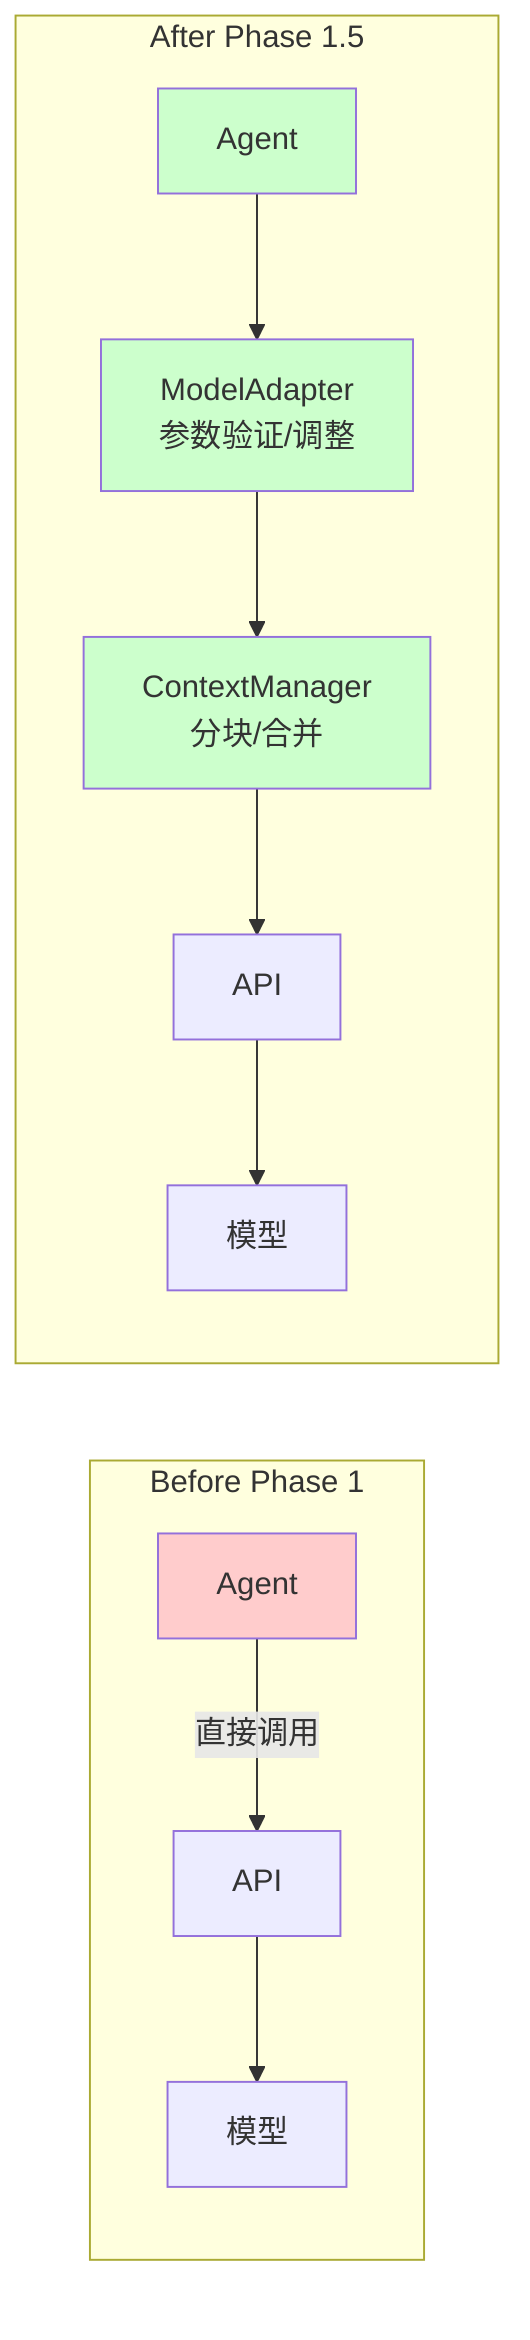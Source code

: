 graph LR
    subgraph "Before Phase 1"
        A1[Agent] -->|直接调用| A2[API]
        A2 --> A3[模型]
    end
    
    subgraph "After Phase 1.5"
        B1[Agent] --> B2[ModelAdapter<br/>参数验证/调整]
        B2 --> B3[ContextManager<br/>分块/合并]
        B3 --> B4[API]
        B4 --> B5[模型]
    end
    
    style A1 fill:#ffcccc
    style B1 fill:#ccffcc
    style B2 fill:#ccffcc
    style B3 fill:#ccffcc